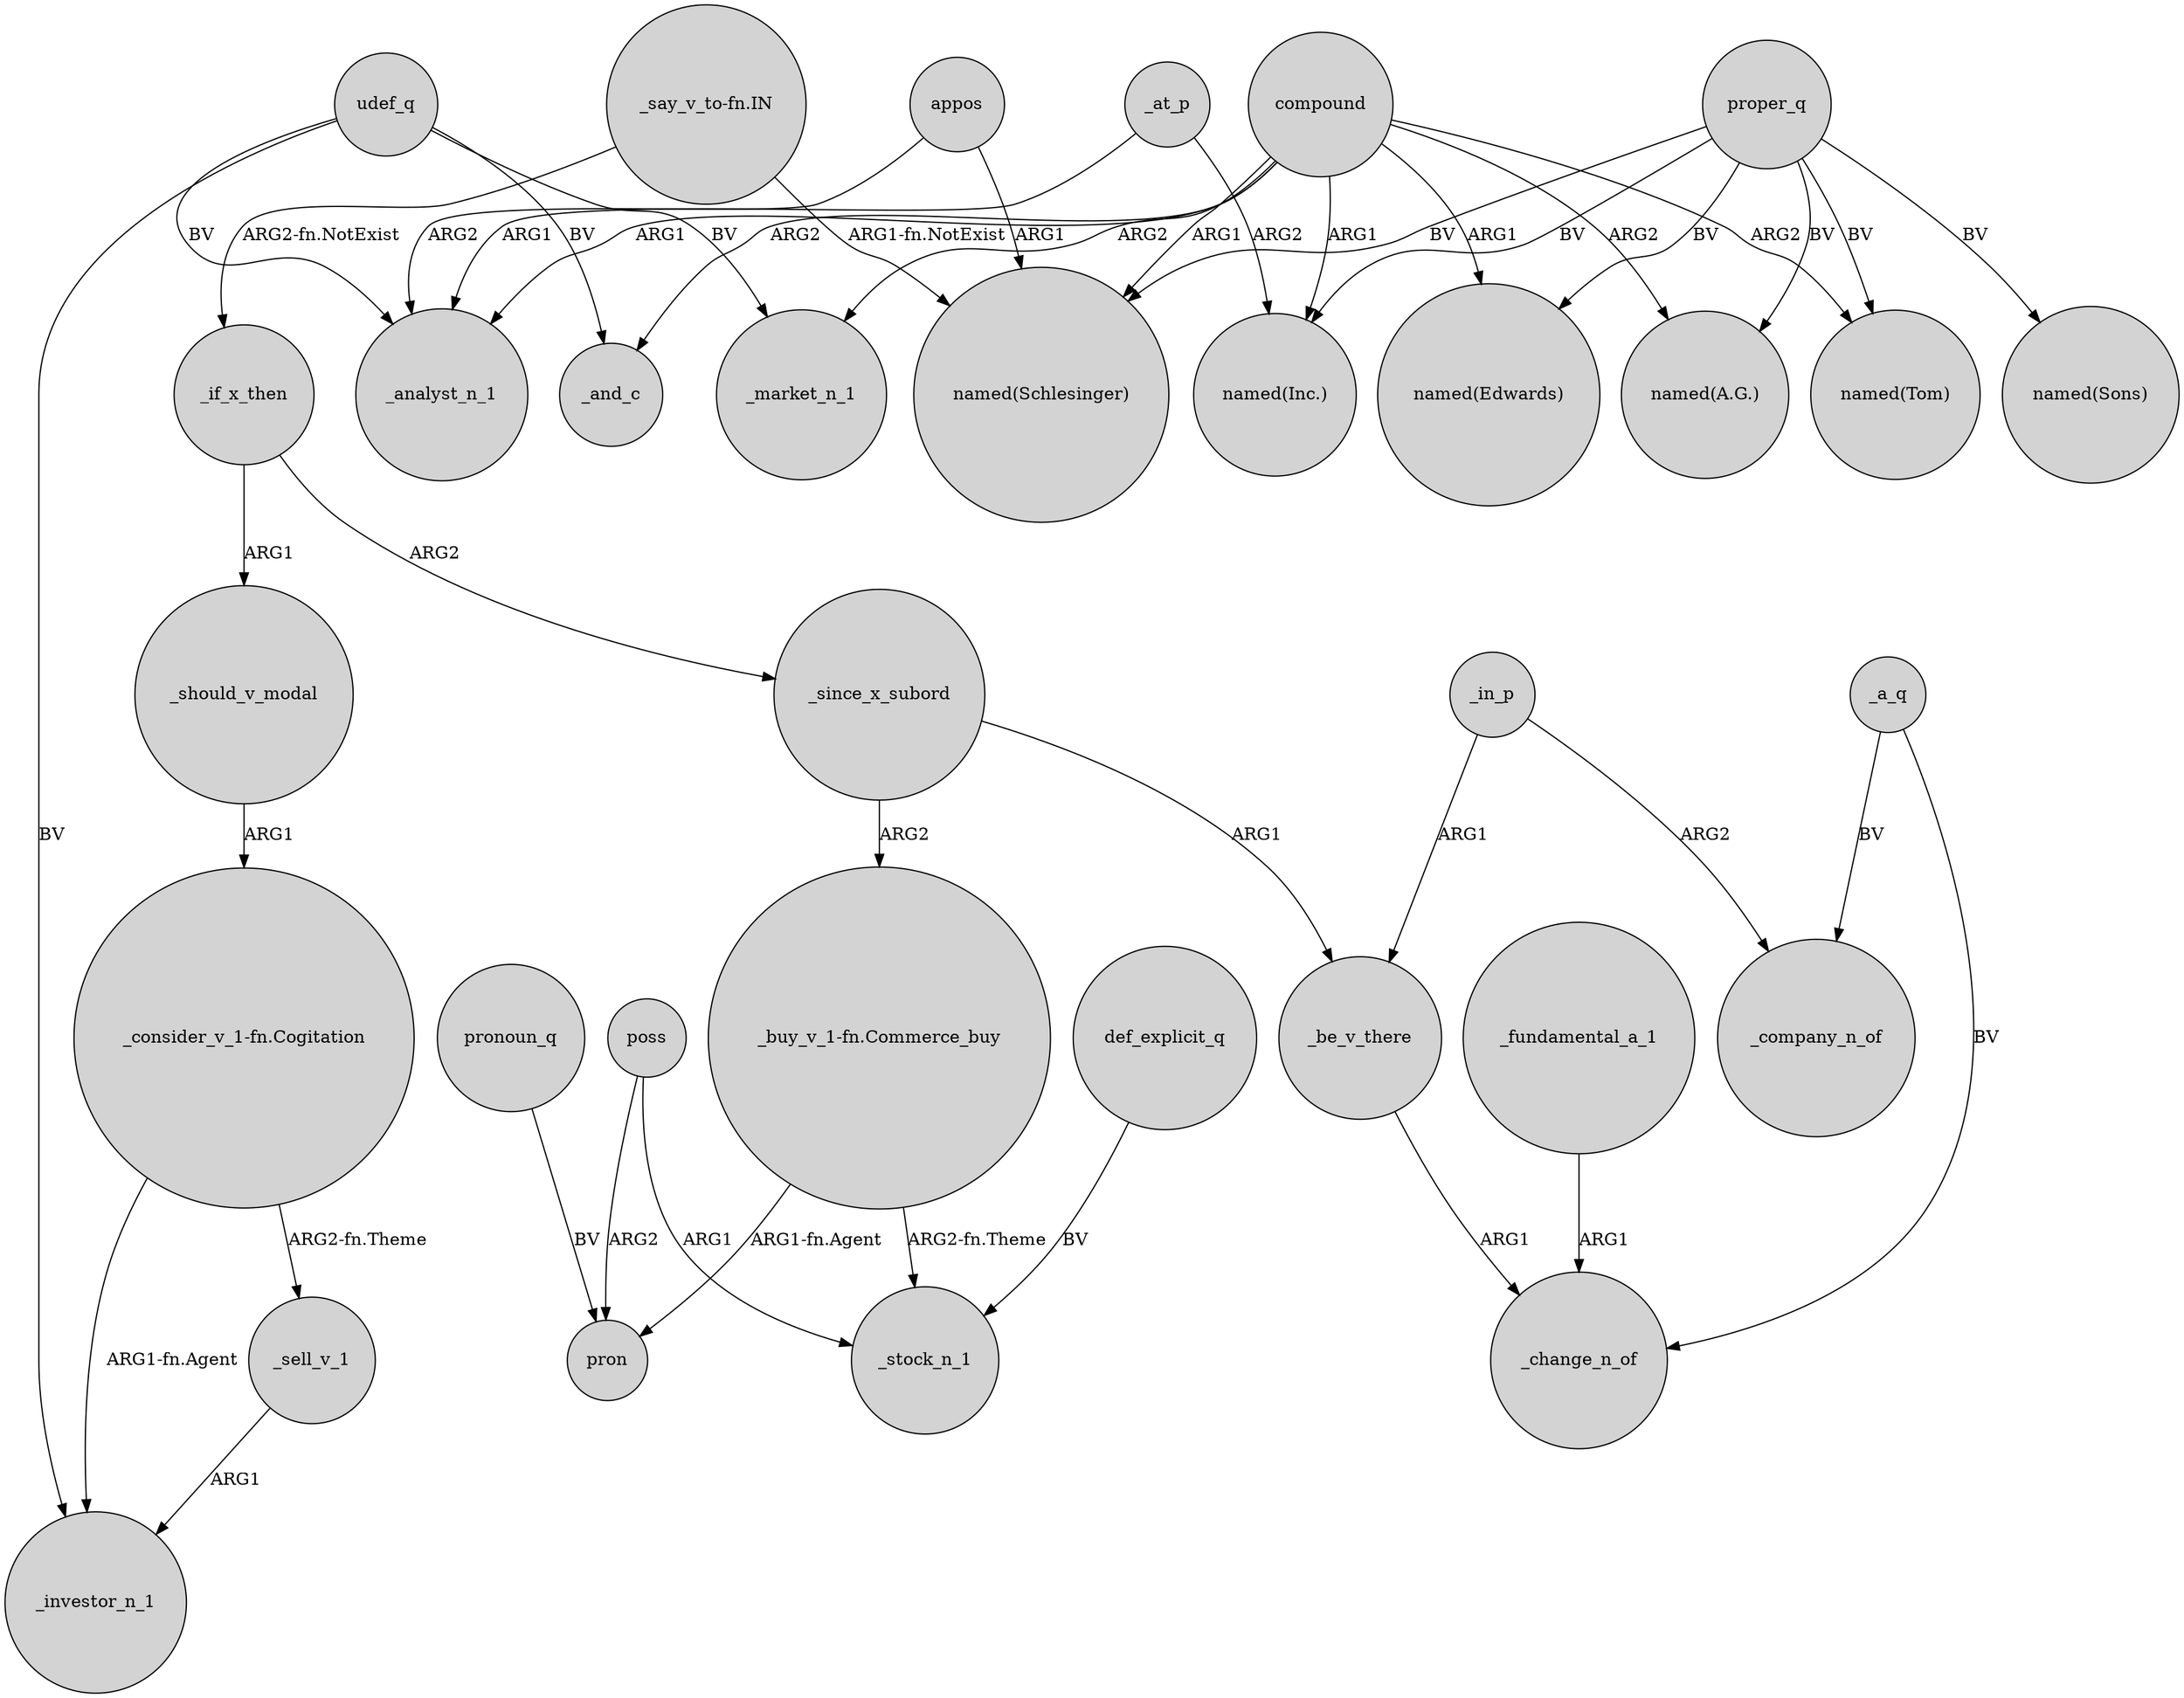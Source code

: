 digraph {
	node [shape=circle style=filled]
	compound -> _market_n_1 [label=ARG2]
	proper_q -> "named(Inc.)" [label=BV]
	poss -> pron [label=ARG2]
	_sell_v_1 -> _investor_n_1 [label=ARG1]
	udef_q -> _investor_n_1 [label=BV]
	"_consider_v_1-fn.Cogitation" -> _investor_n_1 [label="ARG1-fn.Agent"]
	"_buy_v_1-fn.Commerce_buy" -> pron [label="ARG1-fn.Agent"]
	poss -> _stock_n_1 [label=ARG1]
	proper_q -> "named(Schlesinger)" [label=BV]
	compound -> "named(Schlesinger)" [label=ARG1]
	_since_x_subord -> "_buy_v_1-fn.Commerce_buy" [label=ARG2]
	_since_x_subord -> _be_v_there [label=ARG1]
	udef_q -> _market_n_1 [label=BV]
	_be_v_there -> _change_n_of [label=ARG1]
	proper_q -> "named(A.G.)" [label=BV]
	_if_x_then -> _should_v_modal [label=ARG1]
	def_explicit_q -> _stock_n_1 [label=BV]
	compound -> "named(Edwards)" [label=ARG1]
	proper_q -> "named(Sons)" [label=BV]
	"_say_v_to-fn.IN" -> "named(Schlesinger)" [label="ARG1-fn.NotExist"]
	_fundamental_a_1 -> _change_n_of [label=ARG1]
	_at_p -> _analyst_n_1 [label=ARG1]
	_in_p -> _company_n_of [label=ARG2]
	pronoun_q -> pron [label=BV]
	appos -> _analyst_n_1 [label=ARG2]
	compound -> _and_c [label=ARG2]
	compound -> "named(A.G.)" [label=ARG2]
	_if_x_then -> _since_x_subord [label=ARG2]
	"_consider_v_1-fn.Cogitation" -> _sell_v_1 [label="ARG2-fn.Theme"]
	_at_p -> "named(Inc.)" [label=ARG2]
	compound -> "named(Tom)" [label=ARG2]
	_a_q -> _company_n_of [label=BV]
	proper_q -> "named(Edwards)" [label=BV]
	proper_q -> "named(Tom)" [label=BV]
	appos -> "named(Schlesinger)" [label=ARG1]
	"_say_v_to-fn.IN" -> _if_x_then [label="ARG2-fn.NotExist"]
	_should_v_modal -> "_consider_v_1-fn.Cogitation" [label=ARG1]
	udef_q -> _and_c [label=BV]
	_a_q -> _change_n_of [label=BV]
	"_buy_v_1-fn.Commerce_buy" -> _stock_n_1 [label="ARG2-fn.Theme"]
	_in_p -> _be_v_there [label=ARG1]
	udef_q -> _analyst_n_1 [label=BV]
	compound -> "named(Inc.)" [label=ARG1]
	compound -> _analyst_n_1 [label=ARG1]
}
